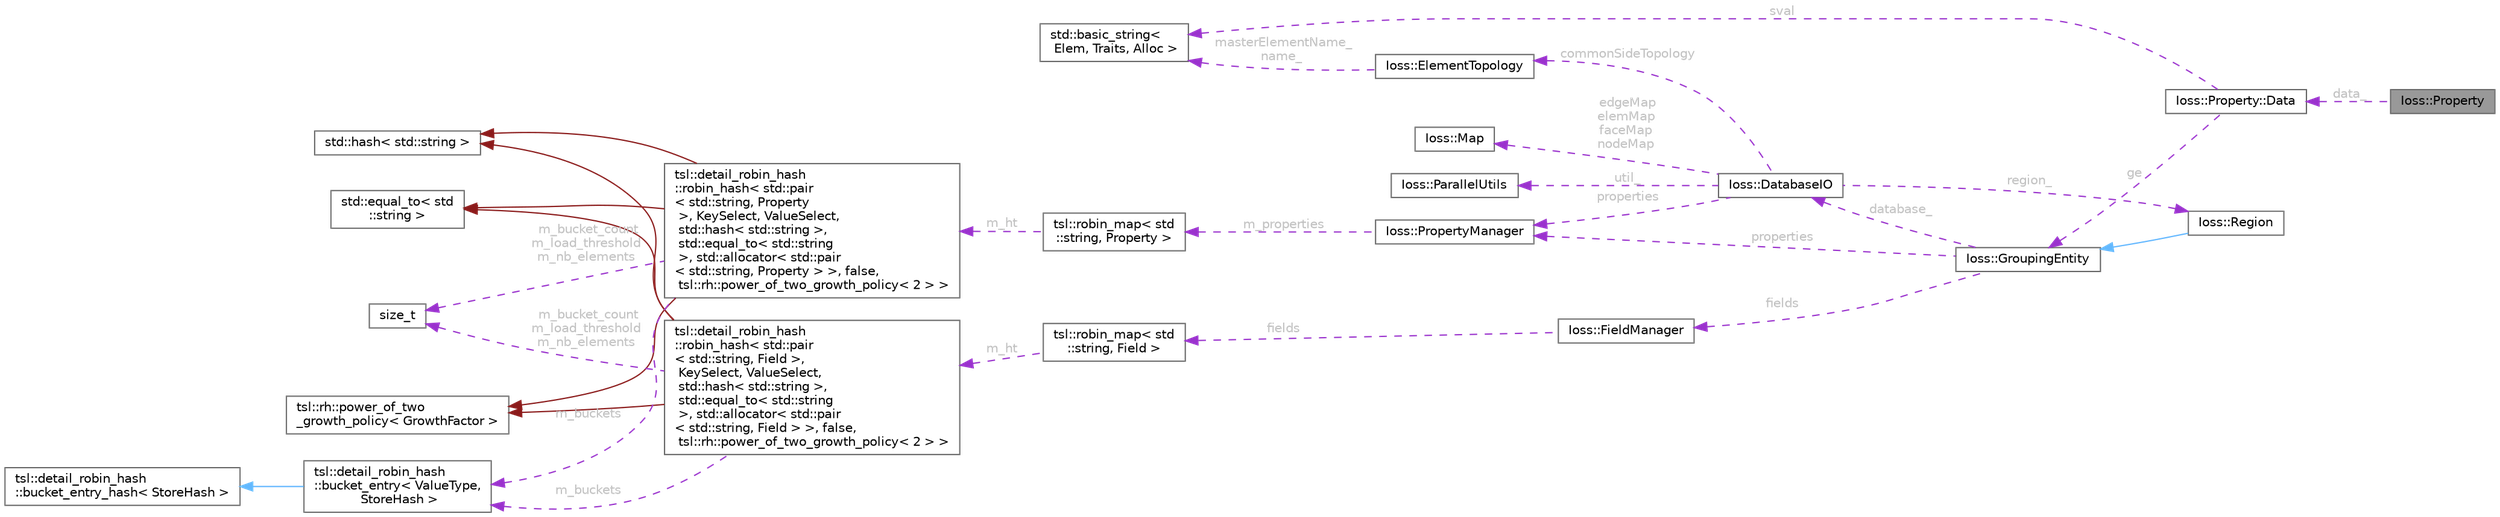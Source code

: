 digraph "Ioss::Property"
{
 // INTERACTIVE_SVG=YES
 // LATEX_PDF_SIZE
  bgcolor="transparent";
  edge [fontname=Helvetica,fontsize=10,labelfontname=Helvetica,labelfontsize=10];
  node [fontname=Helvetica,fontsize=10,shape=box,height=0.2,width=0.4];
  rankdir="LR";
  Node1 [id="Node000001",label="Ioss::Property",height=0.2,width=0.4,color="gray40", fillcolor="grey60", style="filled", fontcolor="black",tooltip="A named value that has a known type."];
  Node2 -> Node1 [id="edge1_Node000001_Node000002",dir="back",color="darkorchid3",style="dashed",tooltip=" ",label=" data_",fontcolor="grey" ];
  Node2 [id="Node000002",label="Ioss::Property::Data",height=0.2,width=0.4,color="gray40", fillcolor="white", style="filled",URL="$unionIoss_1_1Property_1_1Data.html",tooltip=" "];
  Node3 -> Node2 [id="edge2_Node000002_Node000003",dir="back",color="darkorchid3",style="dashed",tooltip=" ",label=" sval",fontcolor="grey" ];
  Node3 [id="Node000003",label="std::basic_string\<\l Elem, Traits, Alloc \>",height=0.2,width=0.4,color="gray40", fillcolor="white", style="filled",URL="$classstd_1_1basic__string.html",tooltip=" "];
  Node4 -> Node2 [id="edge3_Node000002_Node000004",dir="back",color="darkorchid3",style="dashed",tooltip=" ",label=" ge",fontcolor="grey" ];
  Node4 [id="Node000004",label="Ioss::GroupingEntity",height=0.2,width=0.4,color="gray40", fillcolor="white", style="filled",URL="$classIoss_1_1GroupingEntity.html",tooltip="Base class for all 'grouping' entities. The following derived classes are typical:"];
  Node5 -> Node4 [id="edge4_Node000004_Node000005",dir="back",color="darkorchid3",style="dashed",tooltip=" ",label=" properties",fontcolor="grey" ];
  Node5 [id="Node000005",label="Ioss::PropertyManager",height=0.2,width=0.4,color="gray40", fillcolor="white", style="filled",URL="$classIoss_1_1PropertyManager.html",tooltip="A collection of Ioss::Property objects."];
  Node6 -> Node5 [id="edge5_Node000005_Node000006",dir="back",color="darkorchid3",style="dashed",tooltip=" ",label=" m_properties",fontcolor="grey" ];
  Node6 [id="Node000006",label="tsl::robin_map\< std\l::string, Property \>",height=0.2,width=0.4,color="gray40", fillcolor="white", style="filled",URL="$classtsl_1_1robin__map.html",tooltip=" "];
  Node7 -> Node6 [id="edge6_Node000006_Node000007",dir="back",color="darkorchid3",style="dashed",tooltip=" ",label=" m_ht",fontcolor="grey" ];
  Node7 [id="Node000007",label="tsl::detail_robin_hash\l::robin_hash\< std::pair\l\< std::string, Property\l \>, KeySelect, ValueSelect,\l std::hash\< std::string \>,\l std::equal_to\< std::string\l \>, std::allocator\< std::pair\l\< std::string, Property \> \>, false,\l tsl::rh::power_of_two_growth_policy\< 2 \> \>",height=0.2,width=0.4,color="gray40", fillcolor="white", style="filled",URL="$classtsl_1_1detail__robin__hash_1_1robin__hash.html",tooltip=" "];
  Node8 -> Node7 [id="edge7_Node000007_Node000008",dir="back",color="firebrick4",style="solid",tooltip=" "];
  Node8 [id="Node000008",label="std::hash\< std::string \>",height=0.2,width=0.4,color="gray40", fillcolor="white", style="filled",tooltip=" "];
  Node9 -> Node7 [id="edge8_Node000007_Node000009",dir="back",color="firebrick4",style="solid",tooltip=" "];
  Node9 [id="Node000009",label="std::equal_to\< std\l::string \>",height=0.2,width=0.4,color="gray40", fillcolor="white", style="filled",tooltip=" "];
  Node10 -> Node7 [id="edge9_Node000007_Node000010",dir="back",color="firebrick4",style="solid",tooltip=" "];
  Node10 [id="Node000010",label="tsl::rh::power_of_two\l_growth_policy\< GrowthFactor \>",height=0.2,width=0.4,color="gray40", fillcolor="white", style="filled",URL="$classtsl_1_1rh_1_1power__of__two__growth__policy.html",tooltip=" "];
  Node11 -> Node7 [id="edge10_Node000007_Node000011",dir="back",color="darkorchid3",style="dashed",tooltip=" ",label=" m_buckets",fontcolor="grey" ];
  Node11 [id="Node000011",label="tsl::detail_robin_hash\l::bucket_entry\< ValueType,\l StoreHash \>",height=0.2,width=0.4,color="gray40", fillcolor="white", style="filled",URL="$classtsl_1_1detail__robin__hash_1_1bucket__entry.html",tooltip=" "];
  Node12 -> Node11 [id="edge11_Node000011_Node000012",dir="back",color="steelblue1",style="solid",tooltip=" "];
  Node12 [id="Node000012",label="tsl::detail_robin_hash\l::bucket_entry_hash\< StoreHash \>",height=0.2,width=0.4,color="gray40", fillcolor="white", style="filled",URL="$classtsl_1_1detail__robin__hash_1_1bucket__entry__hash.html",tooltip=" "];
  Node13 -> Node7 [id="edge12_Node000007_Node000013",dir="back",color="darkorchid3",style="dashed",tooltip=" ",label=" m_bucket_count\nm_load_threshold\nm_nb_elements",fontcolor="grey" ];
  Node13 [id="Node000013",label="size_t",height=0.2,width=0.4,color="gray40", fillcolor="white", style="filled",tooltip=" "];
  Node14 -> Node4 [id="edge13_Node000004_Node000014",dir="back",color="darkorchid3",style="dashed",tooltip=" ",label=" fields",fontcolor="grey" ];
  Node14 [id="Node000014",label="Ioss::FieldManager",height=0.2,width=0.4,color="gray40", fillcolor="white", style="filled",URL="$classIoss_1_1FieldManager.html",tooltip="A collection of Ioss::Field objects."];
  Node15 -> Node14 [id="edge14_Node000014_Node000015",dir="back",color="darkorchid3",style="dashed",tooltip=" ",label=" fields",fontcolor="grey" ];
  Node15 [id="Node000015",label="tsl::robin_map\< std\l::string, Field \>",height=0.2,width=0.4,color="gray40", fillcolor="white", style="filled",URL="$classtsl_1_1robin__map.html",tooltip=" "];
  Node16 -> Node15 [id="edge15_Node000015_Node000016",dir="back",color="darkorchid3",style="dashed",tooltip=" ",label=" m_ht",fontcolor="grey" ];
  Node16 [id="Node000016",label="tsl::detail_robin_hash\l::robin_hash\< std::pair\l\< std::string, Field \>,\l KeySelect, ValueSelect,\l std::hash\< std::string \>,\l std::equal_to\< std::string\l \>, std::allocator\< std::pair\l\< std::string, Field \> \>, false,\l tsl::rh::power_of_two_growth_policy\< 2 \> \>",height=0.2,width=0.4,color="gray40", fillcolor="white", style="filled",URL="$classtsl_1_1detail__robin__hash_1_1robin__hash.html",tooltip=" "];
  Node8 -> Node16 [id="edge16_Node000016_Node000008",dir="back",color="firebrick4",style="solid",tooltip=" "];
  Node9 -> Node16 [id="edge17_Node000016_Node000009",dir="back",color="firebrick4",style="solid",tooltip=" "];
  Node10 -> Node16 [id="edge18_Node000016_Node000010",dir="back",color="firebrick4",style="solid",tooltip=" "];
  Node11 -> Node16 [id="edge19_Node000016_Node000011",dir="back",color="darkorchid3",style="dashed",tooltip=" ",label=" m_buckets",fontcolor="grey" ];
  Node13 -> Node16 [id="edge20_Node000016_Node000013",dir="back",color="darkorchid3",style="dashed",tooltip=" ",label=" m_bucket_count\nm_load_threshold\nm_nb_elements",fontcolor="grey" ];
  Node17 -> Node4 [id="edge21_Node000004_Node000017",dir="back",color="darkorchid3",style="dashed",tooltip=" ",label=" database_",fontcolor="grey" ];
  Node17 [id="Node000017",label="Ioss::DatabaseIO",height=0.2,width=0.4,color="gray40", fillcolor="white", style="filled",URL="$classIoss_1_1DatabaseIO.html",tooltip="An input or output Database."];
  Node5 -> Node17 [id="edge22_Node000017_Node000005",dir="back",color="darkorchid3",style="dashed",tooltip=" ",label=" properties",fontcolor="grey" ];
  Node18 -> Node17 [id="edge23_Node000017_Node000018",dir="back",color="darkorchid3",style="dashed",tooltip=" ",label=" commonSideTopology",fontcolor="grey" ];
  Node18 [id="Node000018",label="Ioss::ElementTopology",height=0.2,width=0.4,color="gray40", fillcolor="white", style="filled",URL="$classIoss_1_1ElementTopology.html",tooltip="Represents an element topology."];
  Node3 -> Node18 [id="edge24_Node000018_Node000003",dir="back",color="darkorchid3",style="dashed",tooltip=" ",label=" masterElementName_\nname_",fontcolor="grey" ];
  Node19 -> Node17 [id="edge25_Node000017_Node000019",dir="back",color="darkorchid3",style="dashed",tooltip=" ",label=" edgeMap\nelemMap\nfaceMap\nnodeMap",fontcolor="grey" ];
  Node19 [id="Node000019",label="Ioss::Map",height=0.2,width=0.4,color="gray40", fillcolor="white", style="filled",URL="$classIoss_1_1Map.html",tooltip=" "];
  Node20 -> Node17 [id="edge26_Node000017_Node000020",dir="back",color="darkorchid3",style="dashed",tooltip=" ",label=" util_",fontcolor="grey" ];
  Node20 [id="Node000020",label="Ioss::ParallelUtils",height=0.2,width=0.4,color="gray40", fillcolor="white", style="filled",URL="$classIoss_1_1ParallelUtils.html",tooltip=" "];
  Node21 -> Node17 [id="edge27_Node000017_Node000021",dir="back",color="darkorchid3",style="dashed",tooltip=" ",label=" region_",fontcolor="grey" ];
  Node21 [id="Node000021",label="Ioss::Region",height=0.2,width=0.4,color="gray40", fillcolor="white", style="filled",URL="$classIoss_1_1Region.html",tooltip="A grouping entity that contains other grouping entities."];
  Node4 -> Node21 [id="edge28_Node000021_Node000004",dir="back",color="steelblue1",style="solid",tooltip=" "];
}
